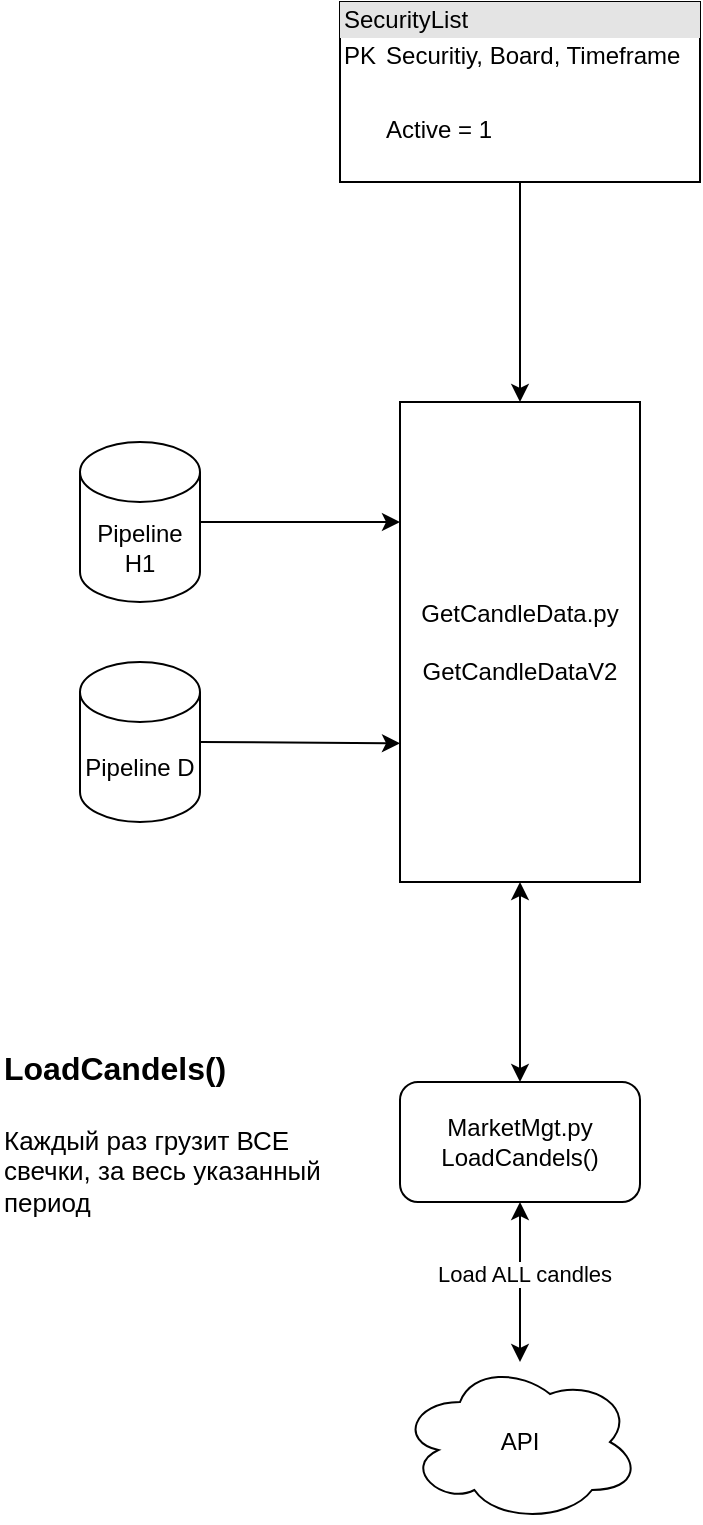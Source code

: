 <mxfile version="28.2.5">
  <diagram name="Страница — 1" id="STS34F3goslBj4iZwz2P">
    <mxGraphModel dx="3445" dy="1910" grid="1" gridSize="10" guides="1" tooltips="1" connect="1" arrows="1" fold="1" page="1" pageScale="1" pageWidth="827" pageHeight="1169" math="0" shadow="0">
      <root>
        <mxCell id="0" />
        <mxCell id="1" parent="0" />
        <mxCell id="M-dDiuNupsmUE4MMrIdT-1" value="Pipeline H1" style="shape=cylinder3;whiteSpace=wrap;html=1;boundedLbl=1;backgroundOutline=1;size=15;" vertex="1" parent="1">
          <mxGeometry x="200" y="370" width="60" height="80" as="geometry" />
        </mxCell>
        <mxCell id="M-dDiuNupsmUE4MMrIdT-2" value="Pipeline D" style="shape=cylinder3;whiteSpace=wrap;html=1;boundedLbl=1;backgroundOutline=1;size=15;" vertex="1" parent="1">
          <mxGeometry x="200" y="480" width="60" height="80" as="geometry" />
        </mxCell>
        <mxCell id="M-dDiuNupsmUE4MMrIdT-3" value="GetCandleData.py&lt;div&gt;&lt;br&gt;&lt;/div&gt;&lt;div&gt;GetCandleDataV2&lt;/div&gt;" style="rounded=0;whiteSpace=wrap;html=1;" vertex="1" parent="1">
          <mxGeometry x="360" y="350" width="120" height="240" as="geometry" />
        </mxCell>
        <mxCell id="M-dDiuNupsmUE4MMrIdT-4" value="" style="endArrow=classic;html=1;rounded=0;entryX=0;entryY=0.25;entryDx=0;entryDy=0;exitX=1;exitY=0.5;exitDx=0;exitDy=0;exitPerimeter=0;" edge="1" parent="1" source="M-dDiuNupsmUE4MMrIdT-1" target="M-dDiuNupsmUE4MMrIdT-3">
          <mxGeometry width="50" height="50" relative="1" as="geometry">
            <mxPoint x="200" y="740" as="sourcePoint" />
            <mxPoint x="250" y="690" as="targetPoint" />
          </mxGeometry>
        </mxCell>
        <mxCell id="M-dDiuNupsmUE4MMrIdT-5" value="" style="endArrow=classic;html=1;rounded=0;exitX=1;exitY=0.5;exitDx=0;exitDy=0;exitPerimeter=0;entryX=0;entryY=0.711;entryDx=0;entryDy=0;entryPerimeter=0;" edge="1" parent="1" source="M-dDiuNupsmUE4MMrIdT-2" target="M-dDiuNupsmUE4MMrIdT-3">
          <mxGeometry width="50" height="50" relative="1" as="geometry">
            <mxPoint x="290" y="920" as="sourcePoint" />
            <mxPoint x="360" y="520" as="targetPoint" />
          </mxGeometry>
        </mxCell>
        <mxCell id="M-dDiuNupsmUE4MMrIdT-6" value="" style="endArrow=classic;html=1;rounded=0;entryX=0.5;entryY=0;entryDx=0;entryDy=0;exitX=0.5;exitY=1;exitDx=0;exitDy=0;" edge="1" parent="1" source="M-dDiuNupsmUE4MMrIdT-7" target="M-dDiuNupsmUE4MMrIdT-3">
          <mxGeometry width="50" height="50" relative="1" as="geometry">
            <mxPoint x="450" y="270" as="sourcePoint" />
            <mxPoint x="840" y="340" as="targetPoint" />
          </mxGeometry>
        </mxCell>
        <mxCell id="M-dDiuNupsmUE4MMrIdT-7" value="&lt;div style=&quot;box-sizing: border-box; width: 100%; background: rgb(228, 228, 228); padding: 2px;&quot;&gt;SecurityList&lt;/div&gt;&lt;table style=&quot;width:100%;font-size:1em;&quot; cellpadding=&quot;2&quot; cellspacing=&quot;0&quot;&gt;&lt;tbody&gt;&lt;tr&gt;&lt;td&gt;PK&lt;/td&gt;&lt;td&gt;Securitiy, Board, Timeframe&lt;/td&gt;&lt;/tr&gt;&lt;tr&gt;&lt;td&gt;&lt;br&gt;&lt;/td&gt;&lt;td&gt;&lt;br&gt;&lt;/td&gt;&lt;/tr&gt;&lt;tr&gt;&lt;td&gt;&lt;/td&gt;&lt;td&gt;Active = 1&lt;/td&gt;&lt;/tr&gt;&lt;/tbody&gt;&lt;/table&gt;" style="verticalAlign=top;align=left;overflow=fill;html=1;whiteSpace=wrap;" vertex="1" parent="1">
          <mxGeometry x="330" y="150" width="180" height="90" as="geometry" />
        </mxCell>
        <mxCell id="M-dDiuNupsmUE4MMrIdT-8" value="API" style="ellipse;shape=cloud;whiteSpace=wrap;html=1;" vertex="1" parent="1">
          <mxGeometry x="360" y="830" width="120" height="80" as="geometry" />
        </mxCell>
        <mxCell id="M-dDiuNupsmUE4MMrIdT-9" value="" style="endArrow=classic;startArrow=classic;html=1;rounded=0;entryX=0.5;entryY=1;entryDx=0;entryDy=0;" edge="1" parent="1" source="M-dDiuNupsmUE4MMrIdT-8" target="M-dDiuNupsmUE4MMrIdT-12">
          <mxGeometry width="50" height="50" relative="1" as="geometry">
            <mxPoint x="370" y="640" as="sourcePoint" />
            <mxPoint x="450" y="620" as="targetPoint" />
          </mxGeometry>
        </mxCell>
        <mxCell id="M-dDiuNupsmUE4MMrIdT-10" value="Load ALL candles" style="edgeLabel;html=1;align=center;verticalAlign=middle;resizable=0;points=[];" vertex="1" connectable="0" parent="M-dDiuNupsmUE4MMrIdT-9">
          <mxGeometry x="0.1" y="-2" relative="1" as="geometry">
            <mxPoint as="offset" />
          </mxGeometry>
        </mxCell>
        <mxCell id="M-dDiuNupsmUE4MMrIdT-11" value="&lt;h1 style=&quot;margin-top: 0px;&quot;&gt;&lt;span style=&quot;text-align: center;&quot;&gt;&lt;font style=&quot;font-size: 16px;&quot;&gt;LoadCandels()&lt;/font&gt;&lt;/span&gt;&lt;/h1&gt;&lt;div style=&quot;&quot;&gt;&lt;font style=&quot;font-size: 13px;&quot;&gt;Каждый раз грузит ВСЕ свечки, за весь указанный период&lt;/font&gt;&lt;/div&gt;" style="text;html=1;whiteSpace=wrap;overflow=hidden;rounded=0;" vertex="1" parent="1">
          <mxGeometry x="160" y="660" width="180" height="120" as="geometry" />
        </mxCell>
        <mxCell id="M-dDiuNupsmUE4MMrIdT-12" value="MarketMgt.py&lt;div&gt;LoadCandels()&lt;/div&gt;" style="rounded=1;whiteSpace=wrap;html=1;" vertex="1" parent="1">
          <mxGeometry x="360" y="690" width="120" height="60" as="geometry" />
        </mxCell>
        <mxCell id="M-dDiuNupsmUE4MMrIdT-13" value="" style="endArrow=classic;startArrow=classic;html=1;rounded=0;entryX=0.5;entryY=1;entryDx=0;entryDy=0;exitX=0.5;exitY=0;exitDx=0;exitDy=0;" edge="1" parent="1" source="M-dDiuNupsmUE4MMrIdT-12" target="M-dDiuNupsmUE4MMrIdT-3">
          <mxGeometry width="50" height="50" relative="1" as="geometry">
            <mxPoint x="270" y="710" as="sourcePoint" />
            <mxPoint x="320" y="660" as="targetPoint" />
          </mxGeometry>
        </mxCell>
      </root>
    </mxGraphModel>
  </diagram>
</mxfile>
